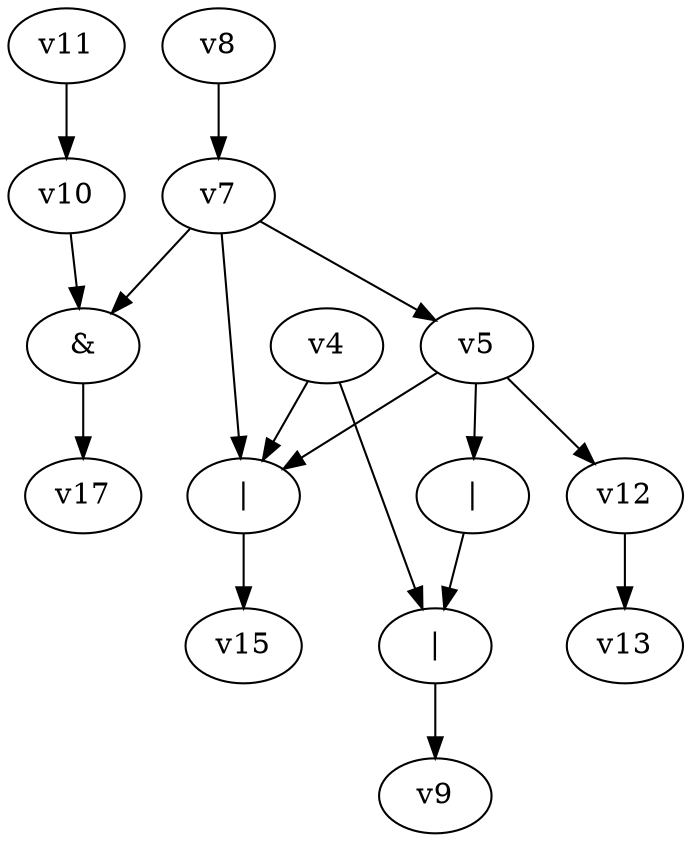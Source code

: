 digraph G { 
v0 [label="|"]; 
v1 [label="|"]; 
v14 [label="|"]; 
v16 [label="&"]; 
v0 -> v9;
v1 -> v0;
v4 -> v0;
v4 -> v14 -> v15;
v5 -> v1;
v5 -> v12 -> v13;
v5 -> v14;
v7 -> v5;
v7 -> v14;
v7 -> v16 -> v17;
v8 -> v7;
v10 -> v16;
v11 -> v10;
}